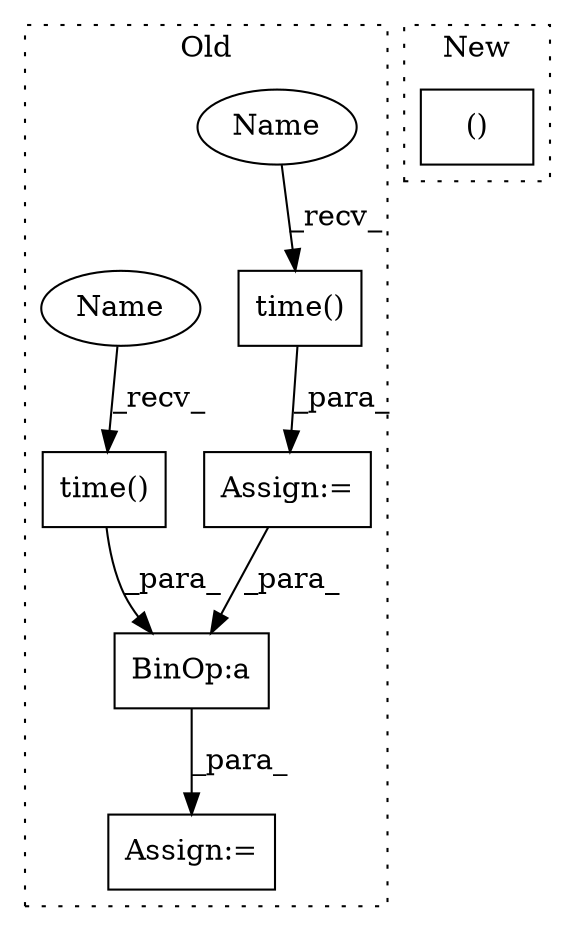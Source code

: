digraph G {
subgraph cluster0 {
1 [label="time()" a="75" s="10600" l="11" shape="box"];
3 [label="Assign:=" a="68" s="10597" l="3" shape="box"];
4 [label="BinOp:a" a="82" s="11699" l="3" shape="box"];
5 [label="time()" a="75" s="10426" l="11" shape="box"];
6 [label="Assign:=" a="68" s="11693" l="1" shape="box"];
7 [label="Name" a="87" s="10600" l="4" shape="ellipse"];
8 [label="Name" a="87" s="10426" l="4" shape="ellipse"];
label = "Old";
style="dotted";
}
subgraph cluster1 {
2 [label="()" a="54" s="11222" l="18" shape="box"];
label = "New";
style="dotted";
}
1 -> 3 [label="_para_"];
3 -> 4 [label="_para_"];
4 -> 6 [label="_para_"];
5 -> 4 [label="_para_"];
7 -> 1 [label="_recv_"];
8 -> 5 [label="_recv_"];
}